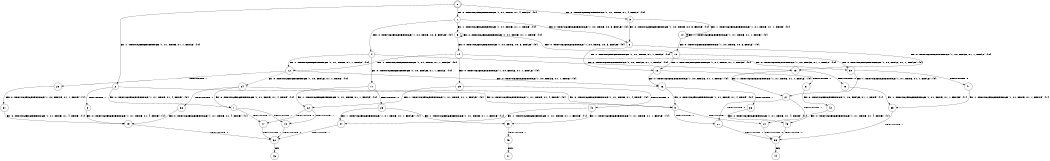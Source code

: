digraph BCG {
size = "7, 10.5";
center = TRUE;
node [shape = circle];
0 [peripheries = 2];
0 -> 1 [label = "EX !0 !ATOMIC_EXCH_BRANCH (1, +1, TRUE, +1, 4, FALSE) !{0}"];
0 -> 2 [label = "EX !1 !ATOMIC_EXCH_BRANCH (1, +1, TRUE, +1, 1, FALSE) !{0}"];
0 -> 3 [label = "EX !0 !ATOMIC_EXCH_BRANCH (1, +1, TRUE, +1, 4, FALSE) !{0}"];
1 -> 4 [label = "EX !0 !ATOMIC_EXCH_BRANCH (1, +0, TRUE, +0, 3, FALSE) !{0}"];
1 -> 5 [label = "EX !1 !ATOMIC_EXCH_BRANCH (1, +1, TRUE, +1, 1, TRUE) !{0}"];
1 -> 6 [label = "EX !0 !ATOMIC_EXCH_BRANCH (1, +0, TRUE, +0, 3, FALSE) !{0}"];
2 -> 7 [label = "EX !0 !ATOMIC_EXCH_BRANCH (1, +1, TRUE, +1, 4, TRUE) !{0}"];
2 -> 8 [label = "TERMINATE !1"];
2 -> 9 [label = "EX !0 !ATOMIC_EXCH_BRANCH (1, +1, TRUE, +1, 4, TRUE) !{0}"];
3 -> 10 [label = "EX !1 !ATOMIC_EXCH_BRANCH (1, +1, TRUE, +1, 1, TRUE) !{0}"];
3 -> 6 [label = "EX !0 !ATOMIC_EXCH_BRANCH (1, +0, TRUE, +0, 3, FALSE) !{0}"];
4 -> 11 [label = "EX !0 !ATOMIC_EXCH_BRANCH (1, +0, FALSE, +1, 1, FALSE) !{0}"];
4 -> 12 [label = "EX !1 !ATOMIC_EXCH_BRANCH (1, +1, TRUE, +1, 1, FALSE) !{0}"];
4 -> 13 [label = "EX !0 !ATOMIC_EXCH_BRANCH (1, +0, FALSE, +1, 1, FALSE) !{0}"];
5 -> 14 [label = "EX !0 !ATOMIC_EXCH_BRANCH (1, +0, TRUE, +0, 3, FALSE) !{0}"];
5 -> 5 [label = "EX !1 !ATOMIC_EXCH_BRANCH (1, +1, TRUE, +1, 1, TRUE) !{0}"];
5 -> 15 [label = "EX !0 !ATOMIC_EXCH_BRANCH (1, +0, TRUE, +0, 3, FALSE) !{0}"];
6 -> 16 [label = "EX !1 !ATOMIC_EXCH_BRANCH (1, +1, TRUE, +1, 1, FALSE) !{0}"];
6 -> 13 [label = "EX !0 !ATOMIC_EXCH_BRANCH (1, +0, FALSE, +1, 1, FALSE) !{0}"];
7 -> 17 [label = "TERMINATE !0"];
7 -> 18 [label = "TERMINATE !1"];
8 -> 19 [label = "EX !0 !ATOMIC_EXCH_BRANCH (1, +1, TRUE, +1, 4, TRUE) !{1}"];
9 -> 20 [label = "TERMINATE !0"];
9 -> 21 [label = "TERMINATE !1"];
10 -> 10 [label = "EX !1 !ATOMIC_EXCH_BRANCH (1, +1, TRUE, +1, 1, TRUE) !{0}"];
10 -> 15 [label = "EX !0 !ATOMIC_EXCH_BRANCH (1, +0, TRUE, +0, 3, FALSE) !{0}"];
11 -> 22 [label = "EX !1 !ATOMIC_EXCH_BRANCH (1, +1, TRUE, +1, 1, FALSE) !{0}"];
11 -> 23 [label = "TERMINATE !0"];
12 -> 24 [label = "EX !0 !ATOMIC_EXCH_BRANCH (1, +0, FALSE, +1, 1, TRUE) !{0}"];
12 -> 25 [label = "TERMINATE !1"];
12 -> 26 [label = "EX !0 !ATOMIC_EXCH_BRANCH (1, +0, FALSE, +1, 1, TRUE) !{0}"];
13 -> 27 [label = "EX !1 !ATOMIC_EXCH_BRANCH (1, +1, TRUE, +1, 1, FALSE) !{0}"];
13 -> 28 [label = "TERMINATE !0"];
14 -> 29 [label = "EX !0 !ATOMIC_EXCH_BRANCH (1, +0, FALSE, +1, 1, FALSE) !{0}"];
14 -> 12 [label = "EX !1 !ATOMIC_EXCH_BRANCH (1, +1, TRUE, +1, 1, FALSE) !{0}"];
14 -> 30 [label = "EX !0 !ATOMIC_EXCH_BRANCH (1, +0, FALSE, +1, 1, FALSE) !{0}"];
15 -> 16 [label = "EX !1 !ATOMIC_EXCH_BRANCH (1, +1, TRUE, +1, 1, FALSE) !{0}"];
15 -> 30 [label = "EX !0 !ATOMIC_EXCH_BRANCH (1, +0, FALSE, +1, 1, FALSE) !{0}"];
16 -> 31 [label = "TERMINATE !1"];
16 -> 26 [label = "EX !0 !ATOMIC_EXCH_BRANCH (1, +0, FALSE, +1, 1, TRUE) !{0}"];
17 -> 32 [label = "TERMINATE !1"];
18 -> 32 [label = "TERMINATE !0"];
19 -> 32 [label = "TERMINATE !0"];
20 -> 33 [label = "TERMINATE !1"];
21 -> 33 [label = "TERMINATE !0"];
22 -> 17 [label = "TERMINATE !0"];
22 -> 18 [label = "TERMINATE !1"];
23 -> 34 [label = "EX !1 !ATOMIC_EXCH_BRANCH (1, +1, TRUE, +1, 1, FALSE) !{1}"];
23 -> 35 [label = "EX !1 !ATOMIC_EXCH_BRANCH (1, +1, TRUE, +1, 1, FALSE) !{1}"];
24 -> 7 [label = "EX !0 !ATOMIC_EXCH_BRANCH (1, +1, TRUE, +1, 4, TRUE) !{0}"];
24 -> 36 [label = "TERMINATE !1"];
24 -> 9 [label = "EX !0 !ATOMIC_EXCH_BRANCH (1, +1, TRUE, +1, 4, TRUE) !{0}"];
25 -> 37 [label = "EX !0 !ATOMIC_EXCH_BRANCH (1, +0, FALSE, +1, 1, TRUE) !{1}"];
26 -> 38 [label = "TERMINATE !1"];
26 -> 9 [label = "EX !0 !ATOMIC_EXCH_BRANCH (1, +1, TRUE, +1, 4, TRUE) !{0}"];
27 -> 20 [label = "TERMINATE !0"];
27 -> 21 [label = "TERMINATE !1"];
28 -> 39 [label = "EX !1 !ATOMIC_EXCH_BRANCH (1, +1, TRUE, +1, 1, FALSE) !{1}"];
29 -> 22 [label = "EX !1 !ATOMIC_EXCH_BRANCH (1, +1, TRUE, +1, 1, FALSE) !{0}"];
29 -> 40 [label = "TERMINATE !0"];
30 -> 27 [label = "EX !1 !ATOMIC_EXCH_BRANCH (1, +1, TRUE, +1, 1, FALSE) !{0}"];
30 -> 41 [label = "TERMINATE !0"];
31 -> 42 [label = "EX !0 !ATOMIC_EXCH_BRANCH (1, +0, FALSE, +1, 1, TRUE) !{1}"];
32 -> 43 [label = "exit"];
33 -> 44 [label = "exit"];
34 -> 32 [label = "TERMINATE !1"];
35 -> 45 [label = "TERMINATE !1"];
36 -> 19 [label = "EX !0 !ATOMIC_EXCH_BRANCH (1, +1, TRUE, +1, 4, TRUE) !{1}"];
37 -> 19 [label = "EX !0 !ATOMIC_EXCH_BRANCH (1, +1, TRUE, +1, 4, TRUE) !{1}"];
38 -> 46 [label = "EX !0 !ATOMIC_EXCH_BRANCH (1, +1, TRUE, +1, 4, TRUE) !{1}"];
39 -> 33 [label = "TERMINATE !1"];
40 -> 34 [label = "EX !1 !ATOMIC_EXCH_BRANCH (1, +1, TRUE, +1, 1, FALSE) !{1}"];
40 -> 35 [label = "EX !1 !ATOMIC_EXCH_BRANCH (1, +1, TRUE, +1, 1, FALSE) !{1}"];
41 -> 39 [label = "EX !1 !ATOMIC_EXCH_BRANCH (1, +1, TRUE, +1, 1, FALSE) !{1}"];
42 -> 46 [label = "EX !0 !ATOMIC_EXCH_BRANCH (1, +1, TRUE, +1, 4, TRUE) !{1}"];
45 -> 47 [label = "exit"];
46 -> 33 [label = "TERMINATE !0"];
}
